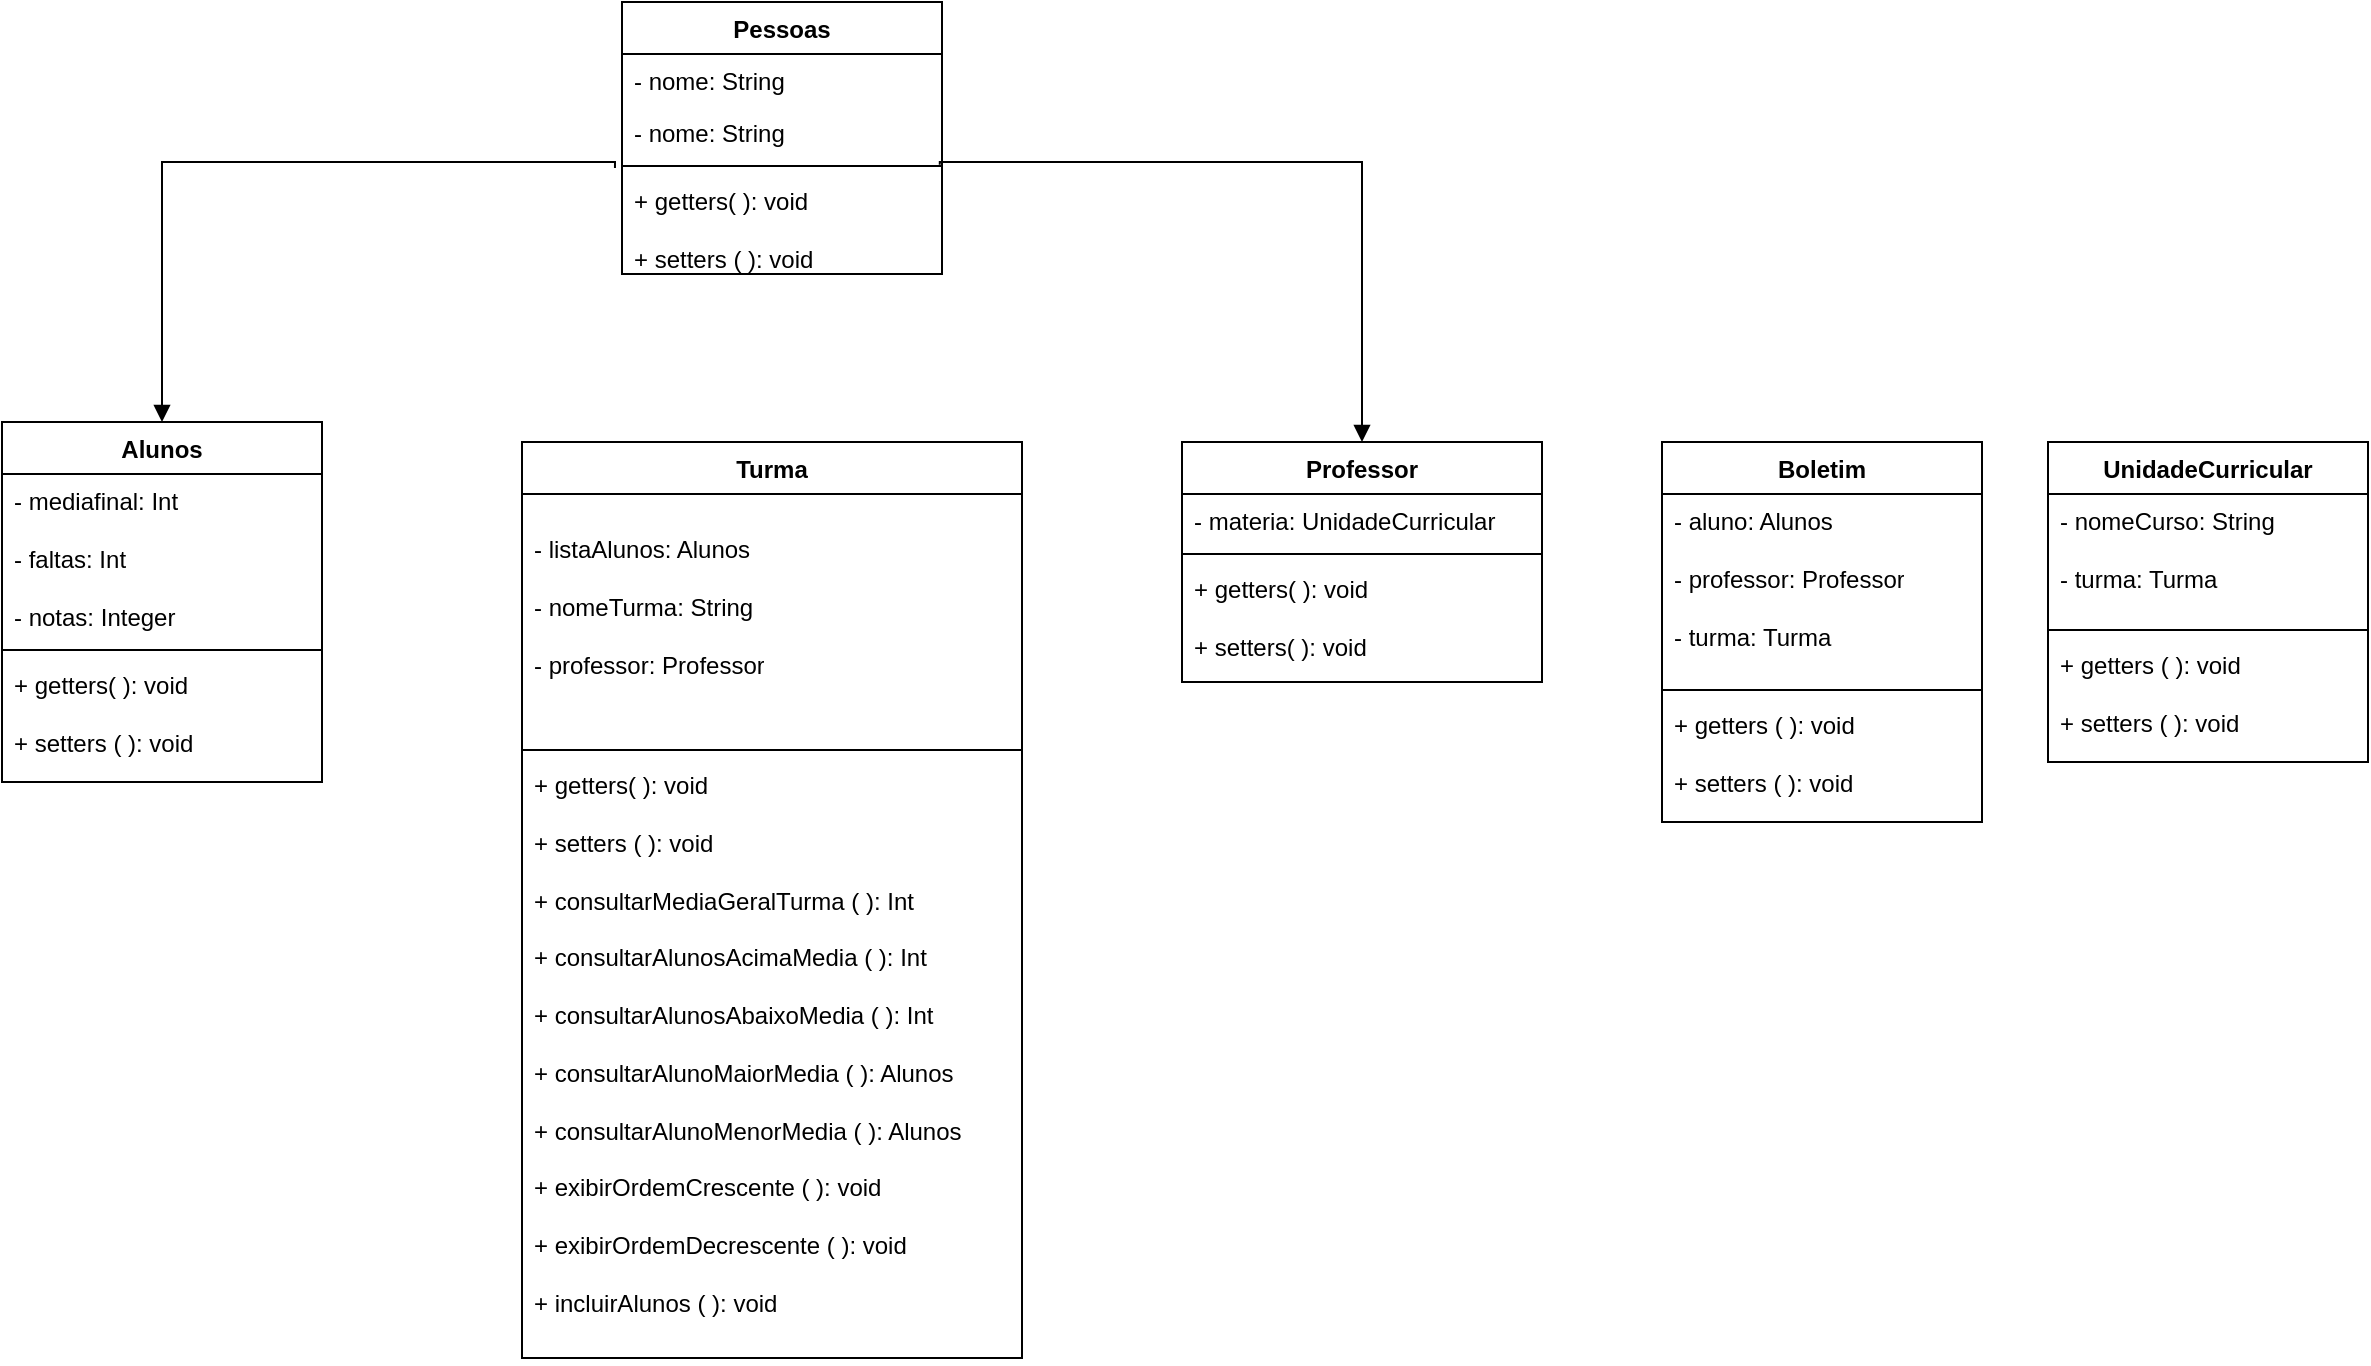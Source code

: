 <mxfile version="22.1.8" type="device">
  <diagram name="Página-1" id="_BEFqSXEt6a6JZbagev_">
    <mxGraphModel dx="1050" dy="585" grid="1" gridSize="10" guides="1" tooltips="1" connect="1" arrows="1" fold="1" page="1" pageScale="1" pageWidth="827" pageHeight="1169" math="0" shadow="0">
      <root>
        <mxCell id="0" />
        <mxCell id="1" parent="0" />
        <mxCell id="kWIMQVCJ1Cj4qwofxeY8-18" value="Alunos" style="swimlane;fontStyle=1;align=center;verticalAlign=top;childLayout=stackLayout;horizontal=1;startSize=26;horizontalStack=0;resizeParent=1;resizeParentMax=0;resizeLast=0;collapsible=1;marginBottom=0;whiteSpace=wrap;html=1;" vertex="1" parent="1">
          <mxGeometry x="90" y="250" width="160" height="180" as="geometry" />
        </mxCell>
        <mxCell id="kWIMQVCJ1Cj4qwofxeY8-19" value="- mediafinal: Int&lt;br&gt;&lt;br&gt;- faltas: Int&lt;br&gt;&lt;br&gt;- notas: Integer" style="text;strokeColor=none;fillColor=none;align=left;verticalAlign=top;spacingLeft=4;spacingRight=4;overflow=hidden;rotatable=0;points=[[0,0.5],[1,0.5]];portConstraint=eastwest;whiteSpace=wrap;html=1;" vertex="1" parent="kWIMQVCJ1Cj4qwofxeY8-18">
          <mxGeometry y="26" width="160" height="84" as="geometry" />
        </mxCell>
        <mxCell id="kWIMQVCJ1Cj4qwofxeY8-20" value="" style="line;strokeWidth=1;fillColor=none;align=left;verticalAlign=middle;spacingTop=-1;spacingLeft=3;spacingRight=3;rotatable=0;labelPosition=right;points=[];portConstraint=eastwest;strokeColor=inherit;" vertex="1" parent="kWIMQVCJ1Cj4qwofxeY8-18">
          <mxGeometry y="110" width="160" height="8" as="geometry" />
        </mxCell>
        <mxCell id="kWIMQVCJ1Cj4qwofxeY8-21" value="+ getters( ): void&lt;br&gt;&lt;br&gt;+ setters ( ): void" style="text;strokeColor=none;fillColor=none;align=left;verticalAlign=top;spacingLeft=4;spacingRight=4;overflow=hidden;rotatable=0;points=[[0,0.5],[1,0.5]];portConstraint=eastwest;whiteSpace=wrap;html=1;" vertex="1" parent="kWIMQVCJ1Cj4qwofxeY8-18">
          <mxGeometry y="118" width="160" height="62" as="geometry" />
        </mxCell>
        <mxCell id="kWIMQVCJ1Cj4qwofxeY8-22" value="Pessoas" style="swimlane;fontStyle=1;align=center;verticalAlign=top;childLayout=stackLayout;horizontal=1;startSize=26;horizontalStack=0;resizeParent=1;resizeParentMax=0;resizeLast=0;collapsible=1;marginBottom=0;whiteSpace=wrap;html=1;" vertex="1" parent="1">
          <mxGeometry x="400" y="40" width="160" height="136" as="geometry" />
        </mxCell>
        <mxCell id="kWIMQVCJ1Cj4qwofxeY8-50" value="- nome: String" style="text;strokeColor=none;fillColor=none;align=left;verticalAlign=top;spacingLeft=4;spacingRight=4;overflow=hidden;rotatable=0;points=[[0,0.5],[1,0.5]];portConstraint=eastwest;whiteSpace=wrap;html=1;" vertex="1" parent="kWIMQVCJ1Cj4qwofxeY8-22">
          <mxGeometry y="26" width="160" height="26" as="geometry" />
        </mxCell>
        <mxCell id="kWIMQVCJ1Cj4qwofxeY8-23" value="- nome: String" style="text;strokeColor=none;fillColor=none;align=left;verticalAlign=top;spacingLeft=4;spacingRight=4;overflow=hidden;rotatable=0;points=[[0,0.5],[1,0.5]];portConstraint=eastwest;whiteSpace=wrap;html=1;" vertex="1" parent="kWIMQVCJ1Cj4qwofxeY8-22">
          <mxGeometry y="52" width="160" height="26" as="geometry" />
        </mxCell>
        <mxCell id="kWIMQVCJ1Cj4qwofxeY8-24" value="" style="line;strokeWidth=1;fillColor=none;align=left;verticalAlign=middle;spacingTop=-1;spacingLeft=3;spacingRight=3;rotatable=0;labelPosition=right;points=[];portConstraint=eastwest;strokeColor=inherit;" vertex="1" parent="kWIMQVCJ1Cj4qwofxeY8-22">
          <mxGeometry y="78" width="160" height="8" as="geometry" />
        </mxCell>
        <mxCell id="kWIMQVCJ1Cj4qwofxeY8-25" value="+ getters( ): void&lt;br&gt;&lt;br&gt;+ setters ( ): void" style="text;strokeColor=none;fillColor=none;align=left;verticalAlign=top;spacingLeft=4;spacingRight=4;overflow=hidden;rotatable=0;points=[[0,0.5],[1,0.5]];portConstraint=eastwest;whiteSpace=wrap;html=1;" vertex="1" parent="kWIMQVCJ1Cj4qwofxeY8-22">
          <mxGeometry y="86" width="160" height="50" as="geometry" />
        </mxCell>
        <mxCell id="kWIMQVCJ1Cj4qwofxeY8-26" value="Professor" style="swimlane;fontStyle=1;align=center;verticalAlign=top;childLayout=stackLayout;horizontal=1;startSize=26;horizontalStack=0;resizeParent=1;resizeParentMax=0;resizeLast=0;collapsible=1;marginBottom=0;whiteSpace=wrap;html=1;" vertex="1" parent="1">
          <mxGeometry x="680" y="260" width="180" height="120" as="geometry" />
        </mxCell>
        <mxCell id="kWIMQVCJ1Cj4qwofxeY8-27" value="- materia: UnidadeCurricular" style="text;strokeColor=none;fillColor=none;align=left;verticalAlign=top;spacingLeft=4;spacingRight=4;overflow=hidden;rotatable=0;points=[[0,0.5],[1,0.5]];portConstraint=eastwest;whiteSpace=wrap;html=1;" vertex="1" parent="kWIMQVCJ1Cj4qwofxeY8-26">
          <mxGeometry y="26" width="180" height="26" as="geometry" />
        </mxCell>
        <mxCell id="kWIMQVCJ1Cj4qwofxeY8-28" value="" style="line;strokeWidth=1;fillColor=none;align=left;verticalAlign=middle;spacingTop=-1;spacingLeft=3;spacingRight=3;rotatable=0;labelPosition=right;points=[];portConstraint=eastwest;strokeColor=inherit;" vertex="1" parent="kWIMQVCJ1Cj4qwofxeY8-26">
          <mxGeometry y="52" width="180" height="8" as="geometry" />
        </mxCell>
        <mxCell id="kWIMQVCJ1Cj4qwofxeY8-29" value="+ getters( ): void&lt;br&gt;&lt;br&gt;+ setters( ): void" style="text;strokeColor=none;fillColor=none;align=left;verticalAlign=top;spacingLeft=4;spacingRight=4;overflow=hidden;rotatable=0;points=[[0,0.5],[1,0.5]];portConstraint=eastwest;whiteSpace=wrap;html=1;" vertex="1" parent="kWIMQVCJ1Cj4qwofxeY8-26">
          <mxGeometry y="60" width="180" height="60" as="geometry" />
        </mxCell>
        <mxCell id="kWIMQVCJ1Cj4qwofxeY8-30" value="Turma" style="swimlane;fontStyle=1;align=center;verticalAlign=top;childLayout=stackLayout;horizontal=1;startSize=26;horizontalStack=0;resizeParent=1;resizeParentMax=0;resizeLast=0;collapsible=1;marginBottom=0;whiteSpace=wrap;html=1;" vertex="1" parent="1">
          <mxGeometry x="350" y="260" width="250" height="458" as="geometry" />
        </mxCell>
        <mxCell id="kWIMQVCJ1Cj4qwofxeY8-31" value="&lt;br&gt;- listaAlunos: Alunos&lt;br&gt;&lt;br&gt;- nomeTurma: String&lt;br&gt;&lt;br&gt;- professor: Professor" style="text;strokeColor=none;fillColor=none;align=left;verticalAlign=top;spacingLeft=4;spacingRight=4;overflow=hidden;rotatable=0;points=[[0,0.5],[1,0.5]];portConstraint=eastwest;whiteSpace=wrap;html=1;" vertex="1" parent="kWIMQVCJ1Cj4qwofxeY8-30">
          <mxGeometry y="26" width="250" height="124" as="geometry" />
        </mxCell>
        <mxCell id="kWIMQVCJ1Cj4qwofxeY8-32" value="" style="line;strokeWidth=1;fillColor=none;align=left;verticalAlign=middle;spacingTop=-1;spacingLeft=3;spacingRight=3;rotatable=0;labelPosition=right;points=[];portConstraint=eastwest;strokeColor=inherit;" vertex="1" parent="kWIMQVCJ1Cj4qwofxeY8-30">
          <mxGeometry y="150" width="250" height="8" as="geometry" />
        </mxCell>
        <mxCell id="kWIMQVCJ1Cj4qwofxeY8-33" value="+ getters( ): void&lt;br&gt;&lt;br&gt;+ setters ( ): void&lt;br&gt;&lt;br&gt;+ consultarMediaGeralTurma ( ): Int&lt;br&gt;&lt;br&gt;+ consultarAlunosAcimaMedia ( ): Int&lt;br&gt;&lt;br&gt;+ consultarAlunosAbaixoMedia ( ): Int&lt;br&gt;&lt;br&gt;+ consultarAlunoMaiorMedia ( ): Alunos&lt;br&gt;&lt;br&gt;+ consultarAlunoMenorMedia ( ): Alunos&lt;br&gt;&lt;br&gt;+ exibirOrdemCrescente ( ): void&lt;br&gt;&lt;br&gt;+&amp;nbsp;exibirOrdemDecrescente ( ): void&lt;br&gt;&lt;br&gt;+ incluirAlunos ( ): void" style="text;strokeColor=none;fillColor=none;align=left;verticalAlign=top;spacingLeft=4;spacingRight=4;overflow=hidden;rotatable=0;points=[[0,0.5],[1,0.5]];portConstraint=eastwest;whiteSpace=wrap;html=1;" vertex="1" parent="kWIMQVCJ1Cj4qwofxeY8-30">
          <mxGeometry y="158" width="250" height="300" as="geometry" />
        </mxCell>
        <mxCell id="kWIMQVCJ1Cj4qwofxeY8-34" value="Boletim" style="swimlane;fontStyle=1;align=center;verticalAlign=top;childLayout=stackLayout;horizontal=1;startSize=26;horizontalStack=0;resizeParent=1;resizeParentMax=0;resizeLast=0;collapsible=1;marginBottom=0;whiteSpace=wrap;html=1;" vertex="1" parent="1">
          <mxGeometry x="920" y="260" width="160" height="190" as="geometry" />
        </mxCell>
        <mxCell id="kWIMQVCJ1Cj4qwofxeY8-35" value="- aluno: Alunos&lt;br&gt;&lt;br&gt;- professor: Professor&lt;br&gt;&lt;br&gt;- turma: Turma" style="text;strokeColor=none;fillColor=none;align=left;verticalAlign=top;spacingLeft=4;spacingRight=4;overflow=hidden;rotatable=0;points=[[0,0.5],[1,0.5]];portConstraint=eastwest;whiteSpace=wrap;html=1;" vertex="1" parent="kWIMQVCJ1Cj4qwofxeY8-34">
          <mxGeometry y="26" width="160" height="94" as="geometry" />
        </mxCell>
        <mxCell id="kWIMQVCJ1Cj4qwofxeY8-36" value="" style="line;strokeWidth=1;fillColor=none;align=left;verticalAlign=middle;spacingTop=-1;spacingLeft=3;spacingRight=3;rotatable=0;labelPosition=right;points=[];portConstraint=eastwest;strokeColor=inherit;" vertex="1" parent="kWIMQVCJ1Cj4qwofxeY8-34">
          <mxGeometry y="120" width="160" height="8" as="geometry" />
        </mxCell>
        <mxCell id="kWIMQVCJ1Cj4qwofxeY8-37" value="+ getters ( ): void&lt;br&gt;&lt;br&gt;+ setters ( ): void&amp;nbsp;" style="text;strokeColor=none;fillColor=none;align=left;verticalAlign=top;spacingLeft=4;spacingRight=4;overflow=hidden;rotatable=0;points=[[0,0.5],[1,0.5]];portConstraint=eastwest;whiteSpace=wrap;html=1;" vertex="1" parent="kWIMQVCJ1Cj4qwofxeY8-34">
          <mxGeometry y="128" width="160" height="62" as="geometry" />
        </mxCell>
        <mxCell id="kWIMQVCJ1Cj4qwofxeY8-39" value="UnidadeCurricular" style="swimlane;fontStyle=1;align=center;verticalAlign=top;childLayout=stackLayout;horizontal=1;startSize=26;horizontalStack=0;resizeParent=1;resizeParentMax=0;resizeLast=0;collapsible=1;marginBottom=0;whiteSpace=wrap;html=1;" vertex="1" parent="1">
          <mxGeometry x="1113" y="260" width="160" height="160" as="geometry" />
        </mxCell>
        <mxCell id="kWIMQVCJ1Cj4qwofxeY8-40" value="- nomeCurso: String&lt;br&gt;&lt;br&gt;- turma: Turma" style="text;strokeColor=none;fillColor=none;align=left;verticalAlign=top;spacingLeft=4;spacingRight=4;overflow=hidden;rotatable=0;points=[[0,0.5],[1,0.5]];portConstraint=eastwest;whiteSpace=wrap;html=1;" vertex="1" parent="kWIMQVCJ1Cj4qwofxeY8-39">
          <mxGeometry y="26" width="160" height="64" as="geometry" />
        </mxCell>
        <mxCell id="kWIMQVCJ1Cj4qwofxeY8-41" value="" style="line;strokeWidth=1;fillColor=none;align=left;verticalAlign=middle;spacingTop=-1;spacingLeft=3;spacingRight=3;rotatable=0;labelPosition=right;points=[];portConstraint=eastwest;strokeColor=inherit;" vertex="1" parent="kWIMQVCJ1Cj4qwofxeY8-39">
          <mxGeometry y="90" width="160" height="8" as="geometry" />
        </mxCell>
        <mxCell id="kWIMQVCJ1Cj4qwofxeY8-42" value="+ getters ( ): void&lt;br&gt;&lt;br&gt;+ setters ( ): void" style="text;strokeColor=none;fillColor=none;align=left;verticalAlign=top;spacingLeft=4;spacingRight=4;overflow=hidden;rotatable=0;points=[[0,0.5],[1,0.5]];portConstraint=eastwest;whiteSpace=wrap;html=1;" vertex="1" parent="kWIMQVCJ1Cj4qwofxeY8-39">
          <mxGeometry y="98" width="160" height="62" as="geometry" />
        </mxCell>
        <mxCell id="kWIMQVCJ1Cj4qwofxeY8-46" value="" style="endArrow=block;endFill=1;html=1;edgeStyle=orthogonalEdgeStyle;align=left;verticalAlign=top;rounded=0;exitX=-0.022;exitY=1.192;exitDx=0;exitDy=0;exitPerimeter=0;" edge="1" parent="1" source="kWIMQVCJ1Cj4qwofxeY8-23">
          <mxGeometry x="-1" relative="1" as="geometry">
            <mxPoint x="390" y="80" as="sourcePoint" />
            <mxPoint x="170" y="250" as="targetPoint" />
            <Array as="points">
              <mxPoint x="397" y="120" />
              <mxPoint x="170" y="120" />
            </Array>
          </mxGeometry>
        </mxCell>
        <mxCell id="kWIMQVCJ1Cj4qwofxeY8-48" value="" style="endArrow=block;endFill=1;html=1;edgeStyle=orthogonalEdgeStyle;align=left;verticalAlign=top;rounded=0;entryX=0.5;entryY=0;entryDx=0;entryDy=0;exitX=0.993;exitY=0.425;exitDx=0;exitDy=0;exitPerimeter=0;" edge="1" parent="1" source="kWIMQVCJ1Cj4qwofxeY8-24" target="kWIMQVCJ1Cj4qwofxeY8-26">
          <mxGeometry x="-0.724" y="86" relative="1" as="geometry">
            <mxPoint x="570" y="120" as="sourcePoint" />
            <mxPoint x="510" y="270" as="targetPoint" />
            <Array as="points">
              <mxPoint x="559" y="120" />
              <mxPoint x="770" y="120" />
            </Array>
            <mxPoint x="-50" y="16" as="offset" />
          </mxGeometry>
        </mxCell>
      </root>
    </mxGraphModel>
  </diagram>
</mxfile>
